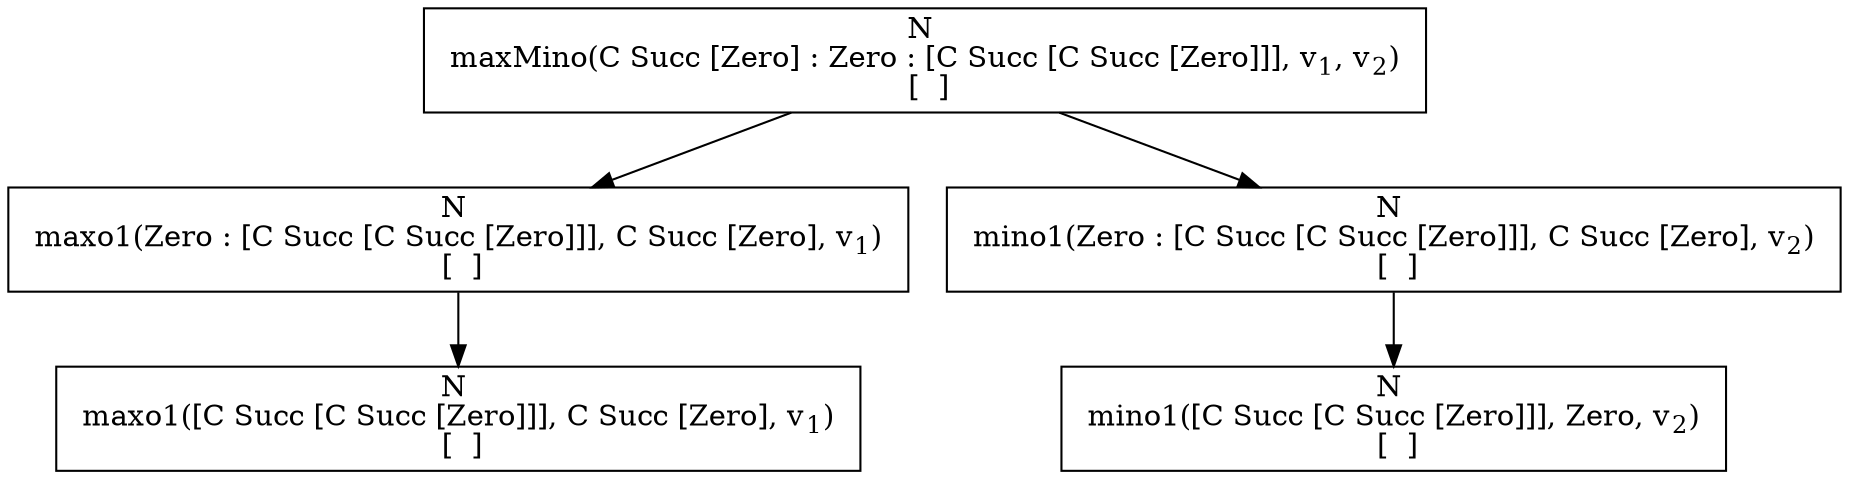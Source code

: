 digraph {
    graph [rankdir=TB
          ,bgcolor=transparent];
    node [shape=box
         ,fillcolor=white
         ,style=filled];
    0 [label=<N <BR/> maxMino(C Succ [Zero] : Zero : [C Succ [C Succ [Zero]]], v<SUB>1</SUB>, v<SUB>2</SUB>) <BR/>  [  ] >];
    1 [label=<N <BR/> maxo1(Zero : [C Succ [C Succ [Zero]]], C Succ [Zero], v<SUB>1</SUB>) <BR/>  [  ] >];
    2 [label=<N <BR/> mino1(Zero : [C Succ [C Succ [Zero]]], C Succ [Zero], v<SUB>2</SUB>) <BR/>  [  ] >];
    3 [label=<N <BR/> maxo1([C Succ [C Succ [Zero]]], C Succ [Zero], v<SUB>1</SUB>) <BR/>  [  ] >];
    4 [label=<N <BR/> mino1([C Succ [C Succ [Zero]]], Zero, v<SUB>2</SUB>) <BR/>  [  ] >];
    0 -> 1 [label=""];
    0 -> 2 [label=""];
    1 -> 3 [label=""];
    2 -> 4 [label=""];
}